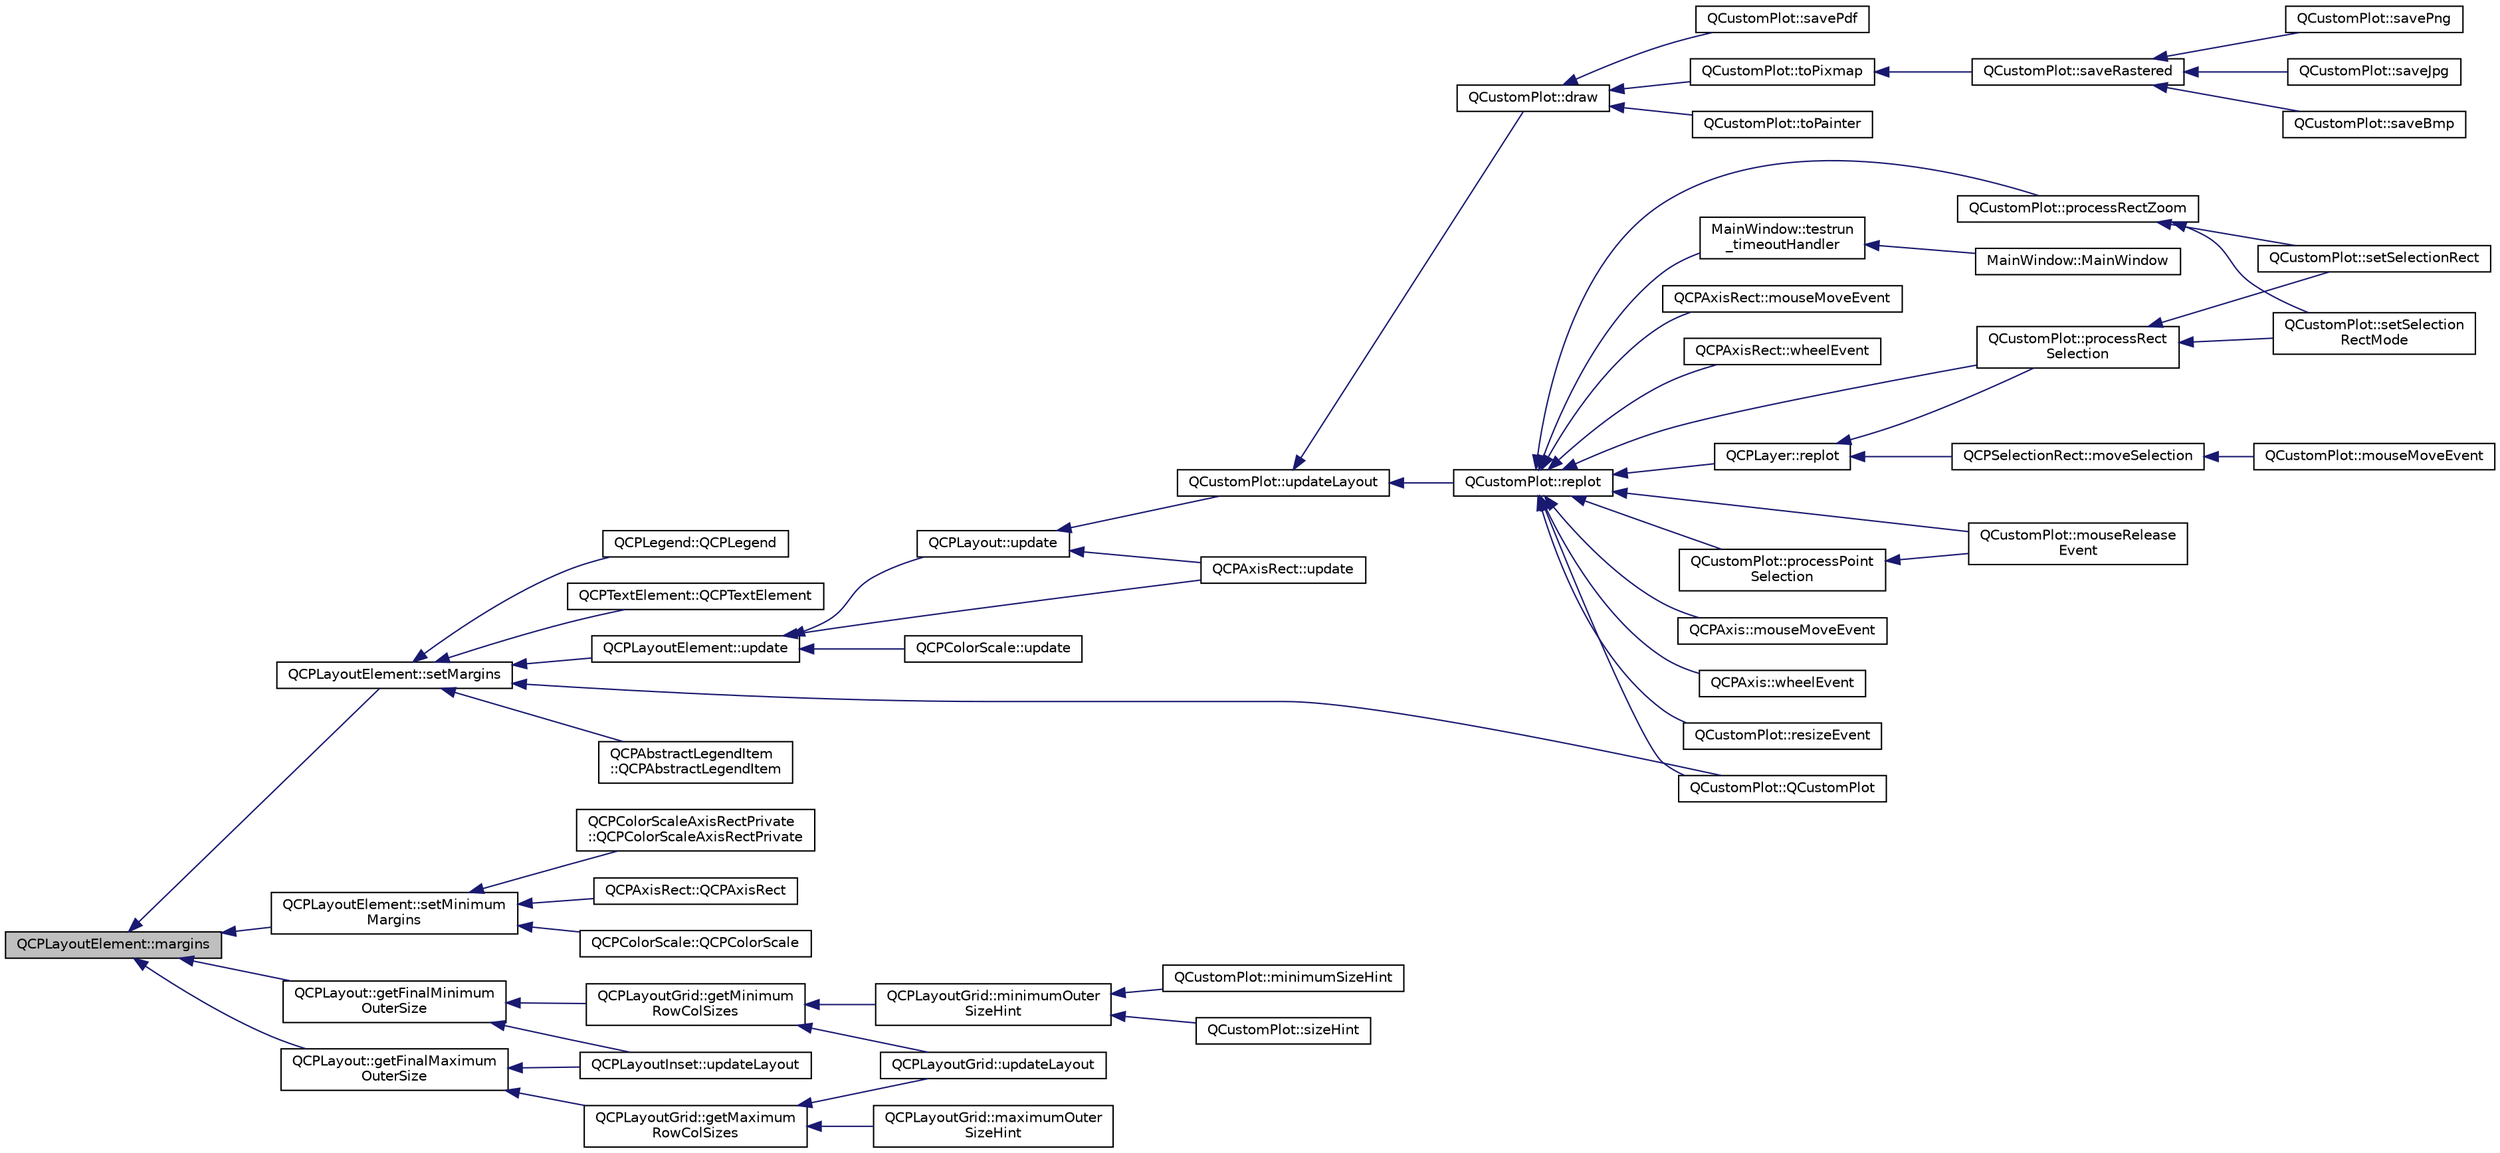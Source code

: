 digraph "QCPLayoutElement::margins"
{
  edge [fontname="Helvetica",fontsize="10",labelfontname="Helvetica",labelfontsize="10"];
  node [fontname="Helvetica",fontsize="10",shape=record];
  rankdir="LR";
  Node94 [label="QCPLayoutElement::margins",height=0.2,width=0.4,color="black", fillcolor="grey75", style="filled", fontcolor="black"];
  Node94 -> Node95 [dir="back",color="midnightblue",fontsize="10",style="solid",fontname="Helvetica"];
  Node95 [label="QCPLayoutElement::setMargins",height=0.2,width=0.4,color="black", fillcolor="white", style="filled",URL="$class_q_c_p_layout_element.html#a8f450b1f3f992ad576fce2c63d8b79cf"];
  Node95 -> Node96 [dir="back",color="midnightblue",fontsize="10",style="solid",fontname="Helvetica"];
  Node96 [label="QCPLayoutElement::update",height=0.2,width=0.4,color="black", fillcolor="white", style="filled",URL="$class_q_c_p_layout_element.html#a929c2ec62e0e0e1d8418eaa802e2af9b"];
  Node96 -> Node97 [dir="back",color="midnightblue",fontsize="10",style="solid",fontname="Helvetica"];
  Node97 [label="QCPLayout::update",height=0.2,width=0.4,color="black", fillcolor="white", style="filled",URL="$class_q_c_p_layout.html#a48ecc9c98ea90b547c3e27a931a8f7bd"];
  Node97 -> Node98 [dir="back",color="midnightblue",fontsize="10",style="solid",fontname="Helvetica"];
  Node98 [label="QCustomPlot::updateLayout",height=0.2,width=0.4,color="black", fillcolor="white", style="filled",URL="$class_q_custom_plot.html#a6e6693e2c249f65437382ffd93405e04"];
  Node98 -> Node99 [dir="back",color="midnightblue",fontsize="10",style="solid",fontname="Helvetica"];
  Node99 [label="QCustomPlot::replot",height=0.2,width=0.4,color="black", fillcolor="white", style="filled",URL="$class_q_custom_plot.html#aa4bfe7d70dbe67e81d877819b75ab9af"];
  Node99 -> Node100 [dir="back",color="midnightblue",fontsize="10",style="solid",fontname="Helvetica"];
  Node100 [label="MainWindow::testrun\l_timeoutHandler",height=0.2,width=0.4,color="black", fillcolor="white", style="filled",URL="$class_main_window.html#a9d9abd7a1b1373c715d72c2205088cd3",tooltip="Reakcja na timeout timera testowego. "];
  Node100 -> Node101 [dir="back",color="midnightblue",fontsize="10",style="solid",fontname="Helvetica"];
  Node101 [label="MainWindow::MainWindow",height=0.2,width=0.4,color="black", fillcolor="white", style="filled",URL="$class_main_window.html#a996c5a2b6f77944776856f08ec30858d",tooltip="Konstruktor parametryczny klasy MainWindow. "];
  Node99 -> Node102 [dir="back",color="midnightblue",fontsize="10",style="solid",fontname="Helvetica"];
  Node102 [label="QCPLayer::replot",height=0.2,width=0.4,color="black", fillcolor="white", style="filled",URL="$class_q_c_p_layer.html#adefd53b6db02f470151c416f42e37180"];
  Node102 -> Node103 [dir="back",color="midnightblue",fontsize="10",style="solid",fontname="Helvetica"];
  Node103 [label="QCPSelectionRect::moveSelection",height=0.2,width=0.4,color="black", fillcolor="white", style="filled",URL="$class_q_c_p_selection_rect.html#a95c3f1700be2a6d7bba0fe56ece5fbb1"];
  Node103 -> Node104 [dir="back",color="midnightblue",fontsize="10",style="solid",fontname="Helvetica"];
  Node104 [label="QCustomPlot::mouseMoveEvent",height=0.2,width=0.4,color="black", fillcolor="white", style="filled",URL="$class_q_custom_plot.html#ae7abdc93b26d2ad4632c1ab75ae5b46f"];
  Node102 -> Node105 [dir="back",color="midnightblue",fontsize="10",style="solid",fontname="Helvetica"];
  Node105 [label="QCustomPlot::processRect\lSelection",height=0.2,width=0.4,color="black", fillcolor="white", style="filled",URL="$class_q_custom_plot.html#ac10849411e1d0e858ea7f29c8ade364c"];
  Node105 -> Node106 [dir="back",color="midnightblue",fontsize="10",style="solid",fontname="Helvetica"];
  Node106 [label="QCustomPlot::setSelection\lRectMode",height=0.2,width=0.4,color="black", fillcolor="white", style="filled",URL="$class_q_custom_plot.html#a810ef958ebe84db661c7288b526c0deb"];
  Node105 -> Node107 [dir="back",color="midnightblue",fontsize="10",style="solid",fontname="Helvetica"];
  Node107 [label="QCustomPlot::setSelectionRect",height=0.2,width=0.4,color="black", fillcolor="white", style="filled",URL="$class_q_custom_plot.html#a0c09f96df15faa4799ad7051bb16cf33"];
  Node99 -> Node108 [dir="back",color="midnightblue",fontsize="10",style="solid",fontname="Helvetica"];
  Node108 [label="QCPAxis::mouseMoveEvent",height=0.2,width=0.4,color="black", fillcolor="white", style="filled",URL="$class_q_c_p_axis.html#a2a89a13440eec099fc2327c2672be0cd"];
  Node99 -> Node109 [dir="back",color="midnightblue",fontsize="10",style="solid",fontname="Helvetica"];
  Node109 [label="QCPAxis::wheelEvent",height=0.2,width=0.4,color="black", fillcolor="white", style="filled",URL="$class_q_c_p_axis.html#a71643d27524a843230b5ba68085b3d9b"];
  Node99 -> Node110 [dir="back",color="midnightblue",fontsize="10",style="solid",fontname="Helvetica"];
  Node110 [label="QCustomPlot::QCustomPlot",height=0.2,width=0.4,color="black", fillcolor="white", style="filled",URL="$class_q_custom_plot.html#a45b99626558651a6428b83972b0b34b8"];
  Node99 -> Node111 [dir="back",color="midnightblue",fontsize="10",style="solid",fontname="Helvetica"];
  Node111 [label="QCustomPlot::resizeEvent",height=0.2,width=0.4,color="black", fillcolor="white", style="filled",URL="$class_q_custom_plot.html#af5b69dc6a431562ecdd1d0718bcbdf70"];
  Node99 -> Node112 [dir="back",color="midnightblue",fontsize="10",style="solid",fontname="Helvetica"];
  Node112 [label="QCustomPlot::mouseRelease\lEvent",height=0.2,width=0.4,color="black", fillcolor="white", style="filled",URL="$class_q_custom_plot.html#adc24846f52199e5a9bc35c387a6ce68d"];
  Node99 -> Node105 [dir="back",color="midnightblue",fontsize="10",style="solid",fontname="Helvetica"];
  Node99 -> Node113 [dir="back",color="midnightblue",fontsize="10",style="solid",fontname="Helvetica"];
  Node113 [label="QCustomPlot::processRectZoom",height=0.2,width=0.4,color="black", fillcolor="white", style="filled",URL="$class_q_custom_plot.html#a5508a207dcc279f316142f96d984bba3"];
  Node113 -> Node106 [dir="back",color="midnightblue",fontsize="10",style="solid",fontname="Helvetica"];
  Node113 -> Node107 [dir="back",color="midnightblue",fontsize="10",style="solid",fontname="Helvetica"];
  Node99 -> Node114 [dir="back",color="midnightblue",fontsize="10",style="solid",fontname="Helvetica"];
  Node114 [label="QCustomPlot::processPoint\lSelection",height=0.2,width=0.4,color="black", fillcolor="white", style="filled",URL="$class_q_custom_plot.html#ac13c10fff6613e3e80e13c787b010838"];
  Node114 -> Node112 [dir="back",color="midnightblue",fontsize="10",style="solid",fontname="Helvetica"];
  Node99 -> Node115 [dir="back",color="midnightblue",fontsize="10",style="solid",fontname="Helvetica"];
  Node115 [label="QCPAxisRect::mouseMoveEvent",height=0.2,width=0.4,color="black", fillcolor="white", style="filled",URL="$class_q_c_p_axis_rect.html#a9cd27ad8c5cfb49aefd9dbb30def4beb"];
  Node99 -> Node116 [dir="back",color="midnightblue",fontsize="10",style="solid",fontname="Helvetica"];
  Node116 [label="QCPAxisRect::wheelEvent",height=0.2,width=0.4,color="black", fillcolor="white", style="filled",URL="$class_q_c_p_axis_rect.html#a93eeaa0c127d6d6fe8171b2455080262"];
  Node98 -> Node117 [dir="back",color="midnightblue",fontsize="10",style="solid",fontname="Helvetica"];
  Node117 [label="QCustomPlot::draw",height=0.2,width=0.4,color="black", fillcolor="white", style="filled",URL="$class_q_custom_plot.html#ad7a7d878bf050f101a43008e7d8fdb52"];
  Node117 -> Node118 [dir="back",color="midnightblue",fontsize="10",style="solid",fontname="Helvetica"];
  Node118 [label="QCustomPlot::savePdf",height=0.2,width=0.4,color="black", fillcolor="white", style="filled",URL="$class_q_custom_plot.html#ad5acd34f6b39c3516887d7e54fec2412"];
  Node117 -> Node119 [dir="back",color="midnightblue",fontsize="10",style="solid",fontname="Helvetica"];
  Node119 [label="QCustomPlot::toPixmap",height=0.2,width=0.4,color="black", fillcolor="white", style="filled",URL="$class_q_custom_plot.html#aabb974d71ce96c137dc04eb6eab844fe"];
  Node119 -> Node120 [dir="back",color="midnightblue",fontsize="10",style="solid",fontname="Helvetica"];
  Node120 [label="QCustomPlot::saveRastered",height=0.2,width=0.4,color="black", fillcolor="white", style="filled",URL="$class_q_custom_plot.html#ad7723ce2edfa270632ef42b03a444352"];
  Node120 -> Node121 [dir="back",color="midnightblue",fontsize="10",style="solid",fontname="Helvetica"];
  Node121 [label="QCustomPlot::savePng",height=0.2,width=0.4,color="black", fillcolor="white", style="filled",URL="$class_q_custom_plot.html#ac92cc9256d12f354b40a4be4600b5fb9"];
  Node120 -> Node122 [dir="back",color="midnightblue",fontsize="10",style="solid",fontname="Helvetica"];
  Node122 [label="QCustomPlot::saveJpg",height=0.2,width=0.4,color="black", fillcolor="white", style="filled",URL="$class_q_custom_plot.html#a76f0d278e630a711fa6f48048cfd83e4"];
  Node120 -> Node123 [dir="back",color="midnightblue",fontsize="10",style="solid",fontname="Helvetica"];
  Node123 [label="QCustomPlot::saveBmp",height=0.2,width=0.4,color="black", fillcolor="white", style="filled",URL="$class_q_custom_plot.html#ae3a86ed0795670e50afa21759d4fa13d"];
  Node117 -> Node124 [dir="back",color="midnightblue",fontsize="10",style="solid",fontname="Helvetica"];
  Node124 [label="QCustomPlot::toPainter",height=0.2,width=0.4,color="black", fillcolor="white", style="filled",URL="$class_q_custom_plot.html#a1be68d5c0f1e086d6374d1340a193fb9"];
  Node97 -> Node125 [dir="back",color="midnightblue",fontsize="10",style="solid",fontname="Helvetica"];
  Node125 [label="QCPAxisRect::update",height=0.2,width=0.4,color="black", fillcolor="white", style="filled",URL="$class_q_c_p_axis_rect.html#add049d464b9ef2ccdc638adc4ccb4aca"];
  Node96 -> Node125 [dir="back",color="midnightblue",fontsize="10",style="solid",fontname="Helvetica"];
  Node96 -> Node126 [dir="back",color="midnightblue",fontsize="10",style="solid",fontname="Helvetica"];
  Node126 [label="QCPColorScale::update",height=0.2,width=0.4,color="black", fillcolor="white", style="filled",URL="$class_q_c_p_color_scale.html#a259dcb6d3053a2cc3c197e9b1191ddbe"];
  Node95 -> Node110 [dir="back",color="midnightblue",fontsize="10",style="solid",fontname="Helvetica"];
  Node95 -> Node127 [dir="back",color="midnightblue",fontsize="10",style="solid",fontname="Helvetica"];
  Node127 [label="QCPAbstractLegendItem\l::QCPAbstractLegendItem",height=0.2,width=0.4,color="black", fillcolor="white", style="filled",URL="$class_q_c_p_abstract_legend_item.html#afaff87610e8da0fa238ecf552872d774"];
  Node95 -> Node128 [dir="back",color="midnightblue",fontsize="10",style="solid",fontname="Helvetica"];
  Node128 [label="QCPLegend::QCPLegend",height=0.2,width=0.4,color="black", fillcolor="white", style="filled",URL="$class_q_c_p_legend.html#a0001a456989bd07ea378883651fabd72"];
  Node95 -> Node129 [dir="back",color="midnightblue",fontsize="10",style="solid",fontname="Helvetica"];
  Node129 [label="QCPTextElement::QCPTextElement",height=0.2,width=0.4,color="black", fillcolor="white", style="filled",URL="$class_q_c_p_text_element.html#ae1de18bdb1e7ba959f132018dd9a0258"];
  Node94 -> Node130 [dir="back",color="midnightblue",fontsize="10",style="solid",fontname="Helvetica"];
  Node130 [label="QCPLayoutElement::setMinimum\lMargins",height=0.2,width=0.4,color="black", fillcolor="white", style="filled",URL="$class_q_c_p_layout_element.html#a0a8a17abc16b7923159fcc7608f94673"];
  Node130 -> Node131 [dir="back",color="midnightblue",fontsize="10",style="solid",fontname="Helvetica"];
  Node131 [label="QCPAxisRect::QCPAxisRect",height=0.2,width=0.4,color="black", fillcolor="white", style="filled",URL="$class_q_c_p_axis_rect.html#a60b31dece805462c1b82eea2e69ba042"];
  Node130 -> Node132 [dir="back",color="midnightblue",fontsize="10",style="solid",fontname="Helvetica"];
  Node132 [label="QCPColorScale::QCPColorScale",height=0.2,width=0.4,color="black", fillcolor="white", style="filled",URL="$class_q_c_p_color_scale.html#aa8debce1be38b54287c04d4f584394b4"];
  Node130 -> Node133 [dir="back",color="midnightblue",fontsize="10",style="solid",fontname="Helvetica"];
  Node133 [label="QCPColorScaleAxisRectPrivate\l::QCPColorScaleAxisRectPrivate",height=0.2,width=0.4,color="black", fillcolor="white", style="filled",URL="$class_q_c_p_color_scale_axis_rect_private.html#ad3b242f75dd2b33581364a4e668a80db"];
  Node94 -> Node134 [dir="back",color="midnightblue",fontsize="10",style="solid",fontname="Helvetica"];
  Node134 [label="QCPLayout::getFinalMinimum\lOuterSize",height=0.2,width=0.4,color="black", fillcolor="white", style="filled",URL="$class_q_c_p_layout.html#a864fddc84721f186663faf3683f1fa70"];
  Node134 -> Node135 [dir="back",color="midnightblue",fontsize="10",style="solid",fontname="Helvetica"];
  Node135 [label="QCPLayoutGrid::getMinimum\lRowColSizes",height=0.2,width=0.4,color="black", fillcolor="white", style="filled",URL="$class_q_c_p_layout_grid.html#a4b9a251919936f127a63fc1b9911cd4e"];
  Node135 -> Node136 [dir="back",color="midnightblue",fontsize="10",style="solid",fontname="Helvetica"];
  Node136 [label="QCPLayoutGrid::updateLayout",height=0.2,width=0.4,color="black", fillcolor="white", style="filled",URL="$class_q_c_p_layout_grid.html#a6cf43f14d3fa335fd8758561ccf1f78c"];
  Node135 -> Node137 [dir="back",color="midnightblue",fontsize="10",style="solid",fontname="Helvetica"];
  Node137 [label="QCPLayoutGrid::minimumOuter\lSizeHint",height=0.2,width=0.4,color="black", fillcolor="white", style="filled",URL="$class_q_c_p_layout_grid.html#a0438bc58b4d3894d01db95b08d4268df"];
  Node137 -> Node138 [dir="back",color="midnightblue",fontsize="10",style="solid",fontname="Helvetica"];
  Node138 [label="QCustomPlot::minimumSizeHint",height=0.2,width=0.4,color="black", fillcolor="white", style="filled",URL="$class_q_custom_plot.html#a968a01cd4077d63aecde1aef1db057fc"];
  Node137 -> Node139 [dir="back",color="midnightblue",fontsize="10",style="solid",fontname="Helvetica"];
  Node139 [label="QCustomPlot::sizeHint",height=0.2,width=0.4,color="black", fillcolor="white", style="filled",URL="$class_q_custom_plot.html#ac9d6fe101e082daf756903b11f6e6213"];
  Node134 -> Node140 [dir="back",color="midnightblue",fontsize="10",style="solid",fontname="Helvetica"];
  Node140 [label="QCPLayoutInset::updateLayout",height=0.2,width=0.4,color="black", fillcolor="white", style="filled",URL="$class_q_c_p_layout_inset.html#a493526b922ea66a75c45ef1842446988"];
  Node94 -> Node141 [dir="back",color="midnightblue",fontsize="10",style="solid",fontname="Helvetica"];
  Node141 [label="QCPLayout::getFinalMaximum\lOuterSize",height=0.2,width=0.4,color="black", fillcolor="white", style="filled",URL="$class_q_c_p_layout.html#add49fd6843821a6126914b837ed52e22"];
  Node141 -> Node142 [dir="back",color="midnightblue",fontsize="10",style="solid",fontname="Helvetica"];
  Node142 [label="QCPLayoutGrid::getMaximum\lRowColSizes",height=0.2,width=0.4,color="black", fillcolor="white", style="filled",URL="$class_q_c_p_layout_grid.html#a9be77011ec5b5dfbe7fbda126659e1eb"];
  Node142 -> Node136 [dir="back",color="midnightblue",fontsize="10",style="solid",fontname="Helvetica"];
  Node142 -> Node143 [dir="back",color="midnightblue",fontsize="10",style="solid",fontname="Helvetica"];
  Node143 [label="QCPLayoutGrid::maximumOuter\lSizeHint",height=0.2,width=0.4,color="black", fillcolor="white", style="filled",URL="$class_q_c_p_layout_grid.html#a41ce0014c220d77b909e2ca937f0e599"];
  Node141 -> Node140 [dir="back",color="midnightblue",fontsize="10",style="solid",fontname="Helvetica"];
}
